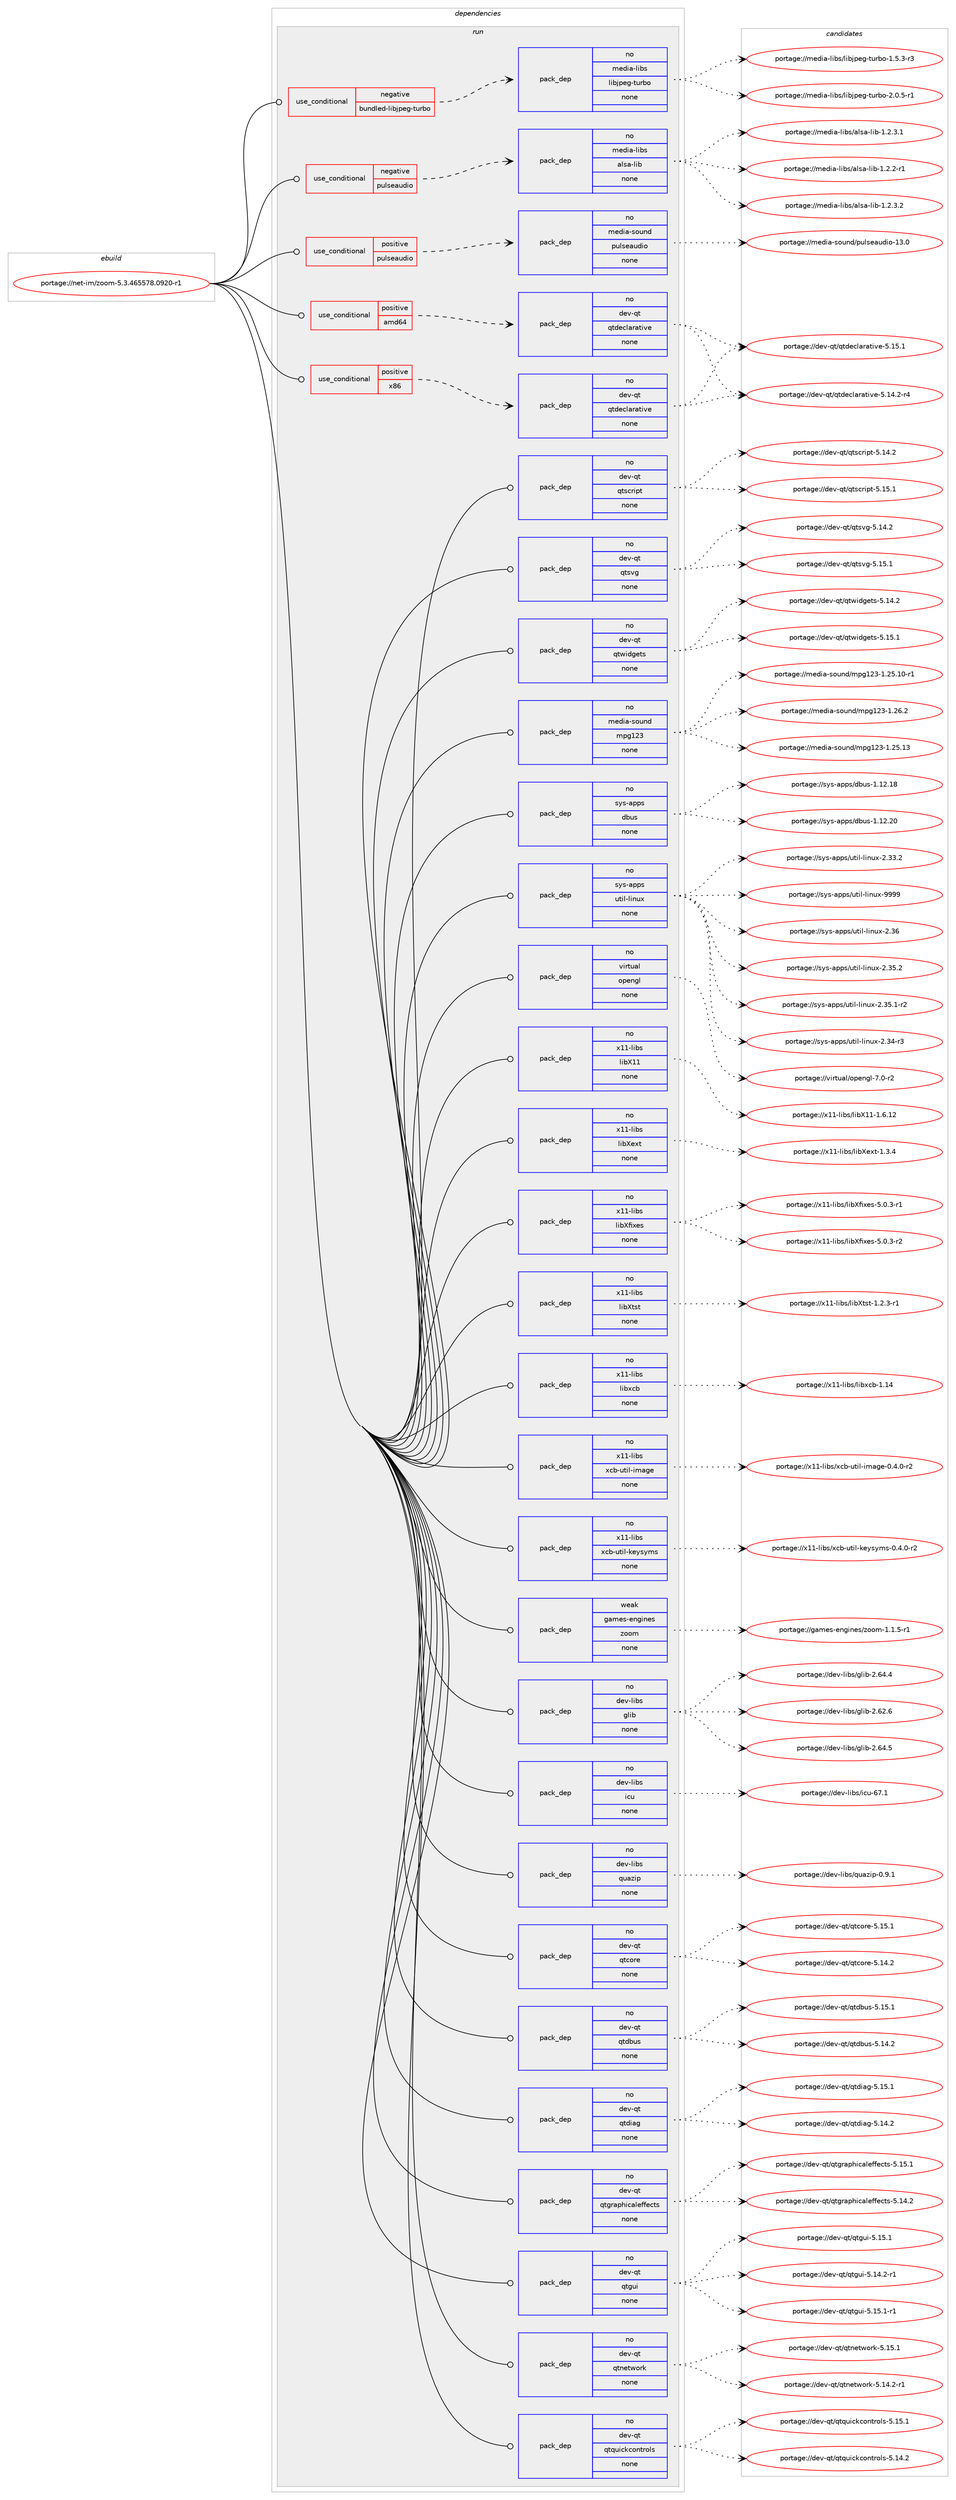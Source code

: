digraph prolog {

# *************
# Graph options
# *************

newrank=true;
concentrate=true;
compound=true;
graph [rankdir=LR,fontname=Helvetica,fontsize=10,ranksep=1.5];#, ranksep=2.5, nodesep=0.2];
edge  [arrowhead=vee];
node  [fontname=Helvetica,fontsize=10];

# **********
# The ebuild
# **********

subgraph cluster_leftcol {
color=gray;
rank=same;
label=<<i>ebuild</i>>;
id [label="portage://net-im/zoom-5.3.465578.0920-r1", color=red, width=4, href="../net-im/zoom-5.3.465578.0920-r1.svg"];
}

# ****************
# The dependencies
# ****************

subgraph cluster_midcol {
color=gray;
label=<<i>dependencies</i>>;
subgraph cluster_compile {
fillcolor="#eeeeee";
style=filled;
label=<<i>compile</i>>;
}
subgraph cluster_compileandrun {
fillcolor="#eeeeee";
style=filled;
label=<<i>compile and run</i>>;
}
subgraph cluster_run {
fillcolor="#eeeeee";
style=filled;
label=<<i>run</i>>;
subgraph cond663 {
dependency3892 [label=<<TABLE BORDER="0" CELLBORDER="1" CELLSPACING="0" CELLPADDING="4"><TR><TD ROWSPAN="3" CELLPADDING="10">use_conditional</TD></TR><TR><TD>negative</TD></TR><TR><TD>bundled-libjpeg-turbo</TD></TR></TABLE>>, shape=none, color=red];
subgraph pack3180 {
dependency3893 [label=<<TABLE BORDER="0" CELLBORDER="1" CELLSPACING="0" CELLPADDING="4" WIDTH="220"><TR><TD ROWSPAN="6" CELLPADDING="30">pack_dep</TD></TR><TR><TD WIDTH="110">no</TD></TR><TR><TD>media-libs</TD></TR><TR><TD>libjpeg-turbo</TD></TR><TR><TD>none</TD></TR><TR><TD></TD></TR></TABLE>>, shape=none, color=blue];
}
dependency3892:e -> dependency3893:w [weight=20,style="dashed",arrowhead="vee"];
}
id:e -> dependency3892:w [weight=20,style="solid",arrowhead="odot"];
subgraph cond664 {
dependency3894 [label=<<TABLE BORDER="0" CELLBORDER="1" CELLSPACING="0" CELLPADDING="4"><TR><TD ROWSPAN="3" CELLPADDING="10">use_conditional</TD></TR><TR><TD>negative</TD></TR><TR><TD>pulseaudio</TD></TR></TABLE>>, shape=none, color=red];
subgraph pack3181 {
dependency3895 [label=<<TABLE BORDER="0" CELLBORDER="1" CELLSPACING="0" CELLPADDING="4" WIDTH="220"><TR><TD ROWSPAN="6" CELLPADDING="30">pack_dep</TD></TR><TR><TD WIDTH="110">no</TD></TR><TR><TD>media-libs</TD></TR><TR><TD>alsa-lib</TD></TR><TR><TD>none</TD></TR><TR><TD></TD></TR></TABLE>>, shape=none, color=blue];
}
dependency3894:e -> dependency3895:w [weight=20,style="dashed",arrowhead="vee"];
}
id:e -> dependency3894:w [weight=20,style="solid",arrowhead="odot"];
subgraph cond665 {
dependency3896 [label=<<TABLE BORDER="0" CELLBORDER="1" CELLSPACING="0" CELLPADDING="4"><TR><TD ROWSPAN="3" CELLPADDING="10">use_conditional</TD></TR><TR><TD>positive</TD></TR><TR><TD>amd64</TD></TR></TABLE>>, shape=none, color=red];
subgraph pack3182 {
dependency3897 [label=<<TABLE BORDER="0" CELLBORDER="1" CELLSPACING="0" CELLPADDING="4" WIDTH="220"><TR><TD ROWSPAN="6" CELLPADDING="30">pack_dep</TD></TR><TR><TD WIDTH="110">no</TD></TR><TR><TD>dev-qt</TD></TR><TR><TD>qtdeclarative</TD></TR><TR><TD>none</TD></TR><TR><TD></TD></TR></TABLE>>, shape=none, color=blue];
}
dependency3896:e -> dependency3897:w [weight=20,style="dashed",arrowhead="vee"];
}
id:e -> dependency3896:w [weight=20,style="solid",arrowhead="odot"];
subgraph cond666 {
dependency3898 [label=<<TABLE BORDER="0" CELLBORDER="1" CELLSPACING="0" CELLPADDING="4"><TR><TD ROWSPAN="3" CELLPADDING="10">use_conditional</TD></TR><TR><TD>positive</TD></TR><TR><TD>pulseaudio</TD></TR></TABLE>>, shape=none, color=red];
subgraph pack3183 {
dependency3899 [label=<<TABLE BORDER="0" CELLBORDER="1" CELLSPACING="0" CELLPADDING="4" WIDTH="220"><TR><TD ROWSPAN="6" CELLPADDING="30">pack_dep</TD></TR><TR><TD WIDTH="110">no</TD></TR><TR><TD>media-sound</TD></TR><TR><TD>pulseaudio</TD></TR><TR><TD>none</TD></TR><TR><TD></TD></TR></TABLE>>, shape=none, color=blue];
}
dependency3898:e -> dependency3899:w [weight=20,style="dashed",arrowhead="vee"];
}
id:e -> dependency3898:w [weight=20,style="solid",arrowhead="odot"];
subgraph cond667 {
dependency3900 [label=<<TABLE BORDER="0" CELLBORDER="1" CELLSPACING="0" CELLPADDING="4"><TR><TD ROWSPAN="3" CELLPADDING="10">use_conditional</TD></TR><TR><TD>positive</TD></TR><TR><TD>x86</TD></TR></TABLE>>, shape=none, color=red];
subgraph pack3184 {
dependency3901 [label=<<TABLE BORDER="0" CELLBORDER="1" CELLSPACING="0" CELLPADDING="4" WIDTH="220"><TR><TD ROWSPAN="6" CELLPADDING="30">pack_dep</TD></TR><TR><TD WIDTH="110">no</TD></TR><TR><TD>dev-qt</TD></TR><TR><TD>qtdeclarative</TD></TR><TR><TD>none</TD></TR><TR><TD></TD></TR></TABLE>>, shape=none, color=blue];
}
dependency3900:e -> dependency3901:w [weight=20,style="dashed",arrowhead="vee"];
}
id:e -> dependency3900:w [weight=20,style="solid",arrowhead="odot"];
subgraph pack3185 {
dependency3902 [label=<<TABLE BORDER="0" CELLBORDER="1" CELLSPACING="0" CELLPADDING="4" WIDTH="220"><TR><TD ROWSPAN="6" CELLPADDING="30">pack_dep</TD></TR><TR><TD WIDTH="110">no</TD></TR><TR><TD>dev-libs</TD></TR><TR><TD>glib</TD></TR><TR><TD>none</TD></TR><TR><TD></TD></TR></TABLE>>, shape=none, color=blue];
}
id:e -> dependency3902:w [weight=20,style="solid",arrowhead="odot"];
subgraph pack3186 {
dependency3903 [label=<<TABLE BORDER="0" CELLBORDER="1" CELLSPACING="0" CELLPADDING="4" WIDTH="220"><TR><TD ROWSPAN="6" CELLPADDING="30">pack_dep</TD></TR><TR><TD WIDTH="110">no</TD></TR><TR><TD>dev-libs</TD></TR><TR><TD>icu</TD></TR><TR><TD>none</TD></TR><TR><TD></TD></TR></TABLE>>, shape=none, color=blue];
}
id:e -> dependency3903:w [weight=20,style="solid",arrowhead="odot"];
subgraph pack3187 {
dependency3904 [label=<<TABLE BORDER="0" CELLBORDER="1" CELLSPACING="0" CELLPADDING="4" WIDTH="220"><TR><TD ROWSPAN="6" CELLPADDING="30">pack_dep</TD></TR><TR><TD WIDTH="110">no</TD></TR><TR><TD>dev-libs</TD></TR><TR><TD>quazip</TD></TR><TR><TD>none</TD></TR><TR><TD></TD></TR></TABLE>>, shape=none, color=blue];
}
id:e -> dependency3904:w [weight=20,style="solid",arrowhead="odot"];
subgraph pack3188 {
dependency3905 [label=<<TABLE BORDER="0" CELLBORDER="1" CELLSPACING="0" CELLPADDING="4" WIDTH="220"><TR><TD ROWSPAN="6" CELLPADDING="30">pack_dep</TD></TR><TR><TD WIDTH="110">no</TD></TR><TR><TD>dev-qt</TD></TR><TR><TD>qtcore</TD></TR><TR><TD>none</TD></TR><TR><TD></TD></TR></TABLE>>, shape=none, color=blue];
}
id:e -> dependency3905:w [weight=20,style="solid",arrowhead="odot"];
subgraph pack3189 {
dependency3906 [label=<<TABLE BORDER="0" CELLBORDER="1" CELLSPACING="0" CELLPADDING="4" WIDTH="220"><TR><TD ROWSPAN="6" CELLPADDING="30">pack_dep</TD></TR><TR><TD WIDTH="110">no</TD></TR><TR><TD>dev-qt</TD></TR><TR><TD>qtdbus</TD></TR><TR><TD>none</TD></TR><TR><TD></TD></TR></TABLE>>, shape=none, color=blue];
}
id:e -> dependency3906:w [weight=20,style="solid",arrowhead="odot"];
subgraph pack3190 {
dependency3907 [label=<<TABLE BORDER="0" CELLBORDER="1" CELLSPACING="0" CELLPADDING="4" WIDTH="220"><TR><TD ROWSPAN="6" CELLPADDING="30">pack_dep</TD></TR><TR><TD WIDTH="110">no</TD></TR><TR><TD>dev-qt</TD></TR><TR><TD>qtdiag</TD></TR><TR><TD>none</TD></TR><TR><TD></TD></TR></TABLE>>, shape=none, color=blue];
}
id:e -> dependency3907:w [weight=20,style="solid",arrowhead="odot"];
subgraph pack3191 {
dependency3908 [label=<<TABLE BORDER="0" CELLBORDER="1" CELLSPACING="0" CELLPADDING="4" WIDTH="220"><TR><TD ROWSPAN="6" CELLPADDING="30">pack_dep</TD></TR><TR><TD WIDTH="110">no</TD></TR><TR><TD>dev-qt</TD></TR><TR><TD>qtgraphicaleffects</TD></TR><TR><TD>none</TD></TR><TR><TD></TD></TR></TABLE>>, shape=none, color=blue];
}
id:e -> dependency3908:w [weight=20,style="solid",arrowhead="odot"];
subgraph pack3192 {
dependency3909 [label=<<TABLE BORDER="0" CELLBORDER="1" CELLSPACING="0" CELLPADDING="4" WIDTH="220"><TR><TD ROWSPAN="6" CELLPADDING="30">pack_dep</TD></TR><TR><TD WIDTH="110">no</TD></TR><TR><TD>dev-qt</TD></TR><TR><TD>qtgui</TD></TR><TR><TD>none</TD></TR><TR><TD></TD></TR></TABLE>>, shape=none, color=blue];
}
id:e -> dependency3909:w [weight=20,style="solid",arrowhead="odot"];
subgraph pack3193 {
dependency3910 [label=<<TABLE BORDER="0" CELLBORDER="1" CELLSPACING="0" CELLPADDING="4" WIDTH="220"><TR><TD ROWSPAN="6" CELLPADDING="30">pack_dep</TD></TR><TR><TD WIDTH="110">no</TD></TR><TR><TD>dev-qt</TD></TR><TR><TD>qtnetwork</TD></TR><TR><TD>none</TD></TR><TR><TD></TD></TR></TABLE>>, shape=none, color=blue];
}
id:e -> dependency3910:w [weight=20,style="solid",arrowhead="odot"];
subgraph pack3194 {
dependency3911 [label=<<TABLE BORDER="0" CELLBORDER="1" CELLSPACING="0" CELLPADDING="4" WIDTH="220"><TR><TD ROWSPAN="6" CELLPADDING="30">pack_dep</TD></TR><TR><TD WIDTH="110">no</TD></TR><TR><TD>dev-qt</TD></TR><TR><TD>qtquickcontrols</TD></TR><TR><TD>none</TD></TR><TR><TD></TD></TR></TABLE>>, shape=none, color=blue];
}
id:e -> dependency3911:w [weight=20,style="solid",arrowhead="odot"];
subgraph pack3195 {
dependency3912 [label=<<TABLE BORDER="0" CELLBORDER="1" CELLSPACING="0" CELLPADDING="4" WIDTH="220"><TR><TD ROWSPAN="6" CELLPADDING="30">pack_dep</TD></TR><TR><TD WIDTH="110">no</TD></TR><TR><TD>dev-qt</TD></TR><TR><TD>qtscript</TD></TR><TR><TD>none</TD></TR><TR><TD></TD></TR></TABLE>>, shape=none, color=blue];
}
id:e -> dependency3912:w [weight=20,style="solid",arrowhead="odot"];
subgraph pack3196 {
dependency3913 [label=<<TABLE BORDER="0" CELLBORDER="1" CELLSPACING="0" CELLPADDING="4" WIDTH="220"><TR><TD ROWSPAN="6" CELLPADDING="30">pack_dep</TD></TR><TR><TD WIDTH="110">no</TD></TR><TR><TD>dev-qt</TD></TR><TR><TD>qtsvg</TD></TR><TR><TD>none</TD></TR><TR><TD></TD></TR></TABLE>>, shape=none, color=blue];
}
id:e -> dependency3913:w [weight=20,style="solid",arrowhead="odot"];
subgraph pack3197 {
dependency3914 [label=<<TABLE BORDER="0" CELLBORDER="1" CELLSPACING="0" CELLPADDING="4" WIDTH="220"><TR><TD ROWSPAN="6" CELLPADDING="30">pack_dep</TD></TR><TR><TD WIDTH="110">no</TD></TR><TR><TD>dev-qt</TD></TR><TR><TD>qtwidgets</TD></TR><TR><TD>none</TD></TR><TR><TD></TD></TR></TABLE>>, shape=none, color=blue];
}
id:e -> dependency3914:w [weight=20,style="solid",arrowhead="odot"];
subgraph pack3198 {
dependency3915 [label=<<TABLE BORDER="0" CELLBORDER="1" CELLSPACING="0" CELLPADDING="4" WIDTH="220"><TR><TD ROWSPAN="6" CELLPADDING="30">pack_dep</TD></TR><TR><TD WIDTH="110">no</TD></TR><TR><TD>media-sound</TD></TR><TR><TD>mpg123</TD></TR><TR><TD>none</TD></TR><TR><TD></TD></TR></TABLE>>, shape=none, color=blue];
}
id:e -> dependency3915:w [weight=20,style="solid",arrowhead="odot"];
subgraph pack3199 {
dependency3916 [label=<<TABLE BORDER="0" CELLBORDER="1" CELLSPACING="0" CELLPADDING="4" WIDTH="220"><TR><TD ROWSPAN="6" CELLPADDING="30">pack_dep</TD></TR><TR><TD WIDTH="110">no</TD></TR><TR><TD>sys-apps</TD></TR><TR><TD>dbus</TD></TR><TR><TD>none</TD></TR><TR><TD></TD></TR></TABLE>>, shape=none, color=blue];
}
id:e -> dependency3916:w [weight=20,style="solid",arrowhead="odot"];
subgraph pack3200 {
dependency3917 [label=<<TABLE BORDER="0" CELLBORDER="1" CELLSPACING="0" CELLPADDING="4" WIDTH="220"><TR><TD ROWSPAN="6" CELLPADDING="30">pack_dep</TD></TR><TR><TD WIDTH="110">no</TD></TR><TR><TD>sys-apps</TD></TR><TR><TD>util-linux</TD></TR><TR><TD>none</TD></TR><TR><TD></TD></TR></TABLE>>, shape=none, color=blue];
}
id:e -> dependency3917:w [weight=20,style="solid",arrowhead="odot"];
subgraph pack3201 {
dependency3918 [label=<<TABLE BORDER="0" CELLBORDER="1" CELLSPACING="0" CELLPADDING="4" WIDTH="220"><TR><TD ROWSPAN="6" CELLPADDING="30">pack_dep</TD></TR><TR><TD WIDTH="110">no</TD></TR><TR><TD>virtual</TD></TR><TR><TD>opengl</TD></TR><TR><TD>none</TD></TR><TR><TD></TD></TR></TABLE>>, shape=none, color=blue];
}
id:e -> dependency3918:w [weight=20,style="solid",arrowhead="odot"];
subgraph pack3202 {
dependency3919 [label=<<TABLE BORDER="0" CELLBORDER="1" CELLSPACING="0" CELLPADDING="4" WIDTH="220"><TR><TD ROWSPAN="6" CELLPADDING="30">pack_dep</TD></TR><TR><TD WIDTH="110">no</TD></TR><TR><TD>x11-libs</TD></TR><TR><TD>libX11</TD></TR><TR><TD>none</TD></TR><TR><TD></TD></TR></TABLE>>, shape=none, color=blue];
}
id:e -> dependency3919:w [weight=20,style="solid",arrowhead="odot"];
subgraph pack3203 {
dependency3920 [label=<<TABLE BORDER="0" CELLBORDER="1" CELLSPACING="0" CELLPADDING="4" WIDTH="220"><TR><TD ROWSPAN="6" CELLPADDING="30">pack_dep</TD></TR><TR><TD WIDTH="110">no</TD></TR><TR><TD>x11-libs</TD></TR><TR><TD>libXext</TD></TR><TR><TD>none</TD></TR><TR><TD></TD></TR></TABLE>>, shape=none, color=blue];
}
id:e -> dependency3920:w [weight=20,style="solid",arrowhead="odot"];
subgraph pack3204 {
dependency3921 [label=<<TABLE BORDER="0" CELLBORDER="1" CELLSPACING="0" CELLPADDING="4" WIDTH="220"><TR><TD ROWSPAN="6" CELLPADDING="30">pack_dep</TD></TR><TR><TD WIDTH="110">no</TD></TR><TR><TD>x11-libs</TD></TR><TR><TD>libXfixes</TD></TR><TR><TD>none</TD></TR><TR><TD></TD></TR></TABLE>>, shape=none, color=blue];
}
id:e -> dependency3921:w [weight=20,style="solid",arrowhead="odot"];
subgraph pack3205 {
dependency3922 [label=<<TABLE BORDER="0" CELLBORDER="1" CELLSPACING="0" CELLPADDING="4" WIDTH="220"><TR><TD ROWSPAN="6" CELLPADDING="30">pack_dep</TD></TR><TR><TD WIDTH="110">no</TD></TR><TR><TD>x11-libs</TD></TR><TR><TD>libXtst</TD></TR><TR><TD>none</TD></TR><TR><TD></TD></TR></TABLE>>, shape=none, color=blue];
}
id:e -> dependency3922:w [weight=20,style="solid",arrowhead="odot"];
subgraph pack3206 {
dependency3923 [label=<<TABLE BORDER="0" CELLBORDER="1" CELLSPACING="0" CELLPADDING="4" WIDTH="220"><TR><TD ROWSPAN="6" CELLPADDING="30">pack_dep</TD></TR><TR><TD WIDTH="110">no</TD></TR><TR><TD>x11-libs</TD></TR><TR><TD>libxcb</TD></TR><TR><TD>none</TD></TR><TR><TD></TD></TR></TABLE>>, shape=none, color=blue];
}
id:e -> dependency3923:w [weight=20,style="solid",arrowhead="odot"];
subgraph pack3207 {
dependency3924 [label=<<TABLE BORDER="0" CELLBORDER="1" CELLSPACING="0" CELLPADDING="4" WIDTH="220"><TR><TD ROWSPAN="6" CELLPADDING="30">pack_dep</TD></TR><TR><TD WIDTH="110">no</TD></TR><TR><TD>x11-libs</TD></TR><TR><TD>xcb-util-image</TD></TR><TR><TD>none</TD></TR><TR><TD></TD></TR></TABLE>>, shape=none, color=blue];
}
id:e -> dependency3924:w [weight=20,style="solid",arrowhead="odot"];
subgraph pack3208 {
dependency3925 [label=<<TABLE BORDER="0" CELLBORDER="1" CELLSPACING="0" CELLPADDING="4" WIDTH="220"><TR><TD ROWSPAN="6" CELLPADDING="30">pack_dep</TD></TR><TR><TD WIDTH="110">no</TD></TR><TR><TD>x11-libs</TD></TR><TR><TD>xcb-util-keysyms</TD></TR><TR><TD>none</TD></TR><TR><TD></TD></TR></TABLE>>, shape=none, color=blue];
}
id:e -> dependency3925:w [weight=20,style="solid",arrowhead="odot"];
subgraph pack3209 {
dependency3926 [label=<<TABLE BORDER="0" CELLBORDER="1" CELLSPACING="0" CELLPADDING="4" WIDTH="220"><TR><TD ROWSPAN="6" CELLPADDING="30">pack_dep</TD></TR><TR><TD WIDTH="110">weak</TD></TR><TR><TD>games-engines</TD></TR><TR><TD>zoom</TD></TR><TR><TD>none</TD></TR><TR><TD></TD></TR></TABLE>>, shape=none, color=blue];
}
id:e -> dependency3926:w [weight=20,style="solid",arrowhead="odot"];
}
}

# **************
# The candidates
# **************

subgraph cluster_choices {
rank=same;
color=gray;
label=<<i>candidates</i>>;

subgraph choice3180 {
color=black;
nodesep=1;
choice109101100105974510810598115471081059810611210110345116117114981114550464846534511449 [label="portage://media-libs/libjpeg-turbo-2.0.5-r1", color=red, width=4,href="../media-libs/libjpeg-turbo-2.0.5-r1.svg"];
choice109101100105974510810598115471081059810611210110345116117114981114549465346514511451 [label="portage://media-libs/libjpeg-turbo-1.5.3-r3", color=red, width=4,href="../media-libs/libjpeg-turbo-1.5.3-r3.svg"];
dependency3893:e -> choice109101100105974510810598115471081059810611210110345116117114981114550464846534511449:w [style=dotted,weight="100"];
dependency3893:e -> choice109101100105974510810598115471081059810611210110345116117114981114549465346514511451:w [style=dotted,weight="100"];
}
subgraph choice3181 {
color=black;
nodesep=1;
choice10910110010597451081059811547971081159745108105984549465046514650 [label="portage://media-libs/alsa-lib-1.2.3.2", color=red, width=4,href="../media-libs/alsa-lib-1.2.3.2.svg"];
choice10910110010597451081059811547971081159745108105984549465046514649 [label="portage://media-libs/alsa-lib-1.2.3.1", color=red, width=4,href="../media-libs/alsa-lib-1.2.3.1.svg"];
choice10910110010597451081059811547971081159745108105984549465046504511449 [label="portage://media-libs/alsa-lib-1.2.2-r1", color=red, width=4,href="../media-libs/alsa-lib-1.2.2-r1.svg"];
dependency3895:e -> choice10910110010597451081059811547971081159745108105984549465046514650:w [style=dotted,weight="100"];
dependency3895:e -> choice10910110010597451081059811547971081159745108105984549465046514649:w [style=dotted,weight="100"];
dependency3895:e -> choice10910110010597451081059811547971081159745108105984549465046504511449:w [style=dotted,weight="100"];
}
subgraph choice3182 {
color=black;
nodesep=1;
choice100101118451131164711311610010199108971149711610511810145534649534649 [label="portage://dev-qt/qtdeclarative-5.15.1", color=red, width=4,href="../dev-qt/qtdeclarative-5.15.1.svg"];
choice1001011184511311647113116100101991089711497116105118101455346495246504511452 [label="portage://dev-qt/qtdeclarative-5.14.2-r4", color=red, width=4,href="../dev-qt/qtdeclarative-5.14.2-r4.svg"];
dependency3897:e -> choice100101118451131164711311610010199108971149711610511810145534649534649:w [style=dotted,weight="100"];
dependency3897:e -> choice1001011184511311647113116100101991089711497116105118101455346495246504511452:w [style=dotted,weight="100"];
}
subgraph choice3183 {
color=black;
nodesep=1;
choice109101100105974511511111711010047112117108115101971171001051114549514648 [label="portage://media-sound/pulseaudio-13.0", color=red, width=4,href="../media-sound/pulseaudio-13.0.svg"];
dependency3899:e -> choice109101100105974511511111711010047112117108115101971171001051114549514648:w [style=dotted,weight="100"];
}
subgraph choice3184 {
color=black;
nodesep=1;
choice100101118451131164711311610010199108971149711610511810145534649534649 [label="portage://dev-qt/qtdeclarative-5.15.1", color=red, width=4,href="../dev-qt/qtdeclarative-5.15.1.svg"];
choice1001011184511311647113116100101991089711497116105118101455346495246504511452 [label="portage://dev-qt/qtdeclarative-5.14.2-r4", color=red, width=4,href="../dev-qt/qtdeclarative-5.14.2-r4.svg"];
dependency3901:e -> choice100101118451131164711311610010199108971149711610511810145534649534649:w [style=dotted,weight="100"];
dependency3901:e -> choice1001011184511311647113116100101991089711497116105118101455346495246504511452:w [style=dotted,weight="100"];
}
subgraph choice3185 {
color=black;
nodesep=1;
choice1001011184510810598115471031081059845504654524653 [label="portage://dev-libs/glib-2.64.5", color=red, width=4,href="../dev-libs/glib-2.64.5.svg"];
choice1001011184510810598115471031081059845504654524652 [label="portage://dev-libs/glib-2.64.4", color=red, width=4,href="../dev-libs/glib-2.64.4.svg"];
choice1001011184510810598115471031081059845504654504654 [label="portage://dev-libs/glib-2.62.6", color=red, width=4,href="../dev-libs/glib-2.62.6.svg"];
dependency3902:e -> choice1001011184510810598115471031081059845504654524653:w [style=dotted,weight="100"];
dependency3902:e -> choice1001011184510810598115471031081059845504654524652:w [style=dotted,weight="100"];
dependency3902:e -> choice1001011184510810598115471031081059845504654504654:w [style=dotted,weight="100"];
}
subgraph choice3186 {
color=black;
nodesep=1;
choice100101118451081059811547105991174554554649 [label="portage://dev-libs/icu-67.1", color=red, width=4,href="../dev-libs/icu-67.1.svg"];
dependency3903:e -> choice100101118451081059811547105991174554554649:w [style=dotted,weight="100"];
}
subgraph choice3187 {
color=black;
nodesep=1;
choice10010111845108105981154711311797122105112454846574649 [label="portage://dev-libs/quazip-0.9.1", color=red, width=4,href="../dev-libs/quazip-0.9.1.svg"];
dependency3904:e -> choice10010111845108105981154711311797122105112454846574649:w [style=dotted,weight="100"];
}
subgraph choice3188 {
color=black;
nodesep=1;
choice10010111845113116471131169911111410145534649534649 [label="portage://dev-qt/qtcore-5.15.1", color=red, width=4,href="../dev-qt/qtcore-5.15.1.svg"];
choice10010111845113116471131169911111410145534649524650 [label="portage://dev-qt/qtcore-5.14.2", color=red, width=4,href="../dev-qt/qtcore-5.14.2.svg"];
dependency3905:e -> choice10010111845113116471131169911111410145534649534649:w [style=dotted,weight="100"];
dependency3905:e -> choice10010111845113116471131169911111410145534649524650:w [style=dotted,weight="100"];
}
subgraph choice3189 {
color=black;
nodesep=1;
choice10010111845113116471131161009811711545534649534649 [label="portage://dev-qt/qtdbus-5.15.1", color=red, width=4,href="../dev-qt/qtdbus-5.15.1.svg"];
choice10010111845113116471131161009811711545534649524650 [label="portage://dev-qt/qtdbus-5.14.2", color=red, width=4,href="../dev-qt/qtdbus-5.14.2.svg"];
dependency3906:e -> choice10010111845113116471131161009811711545534649534649:w [style=dotted,weight="100"];
dependency3906:e -> choice10010111845113116471131161009811711545534649524650:w [style=dotted,weight="100"];
}
subgraph choice3190 {
color=black;
nodesep=1;
choice10010111845113116471131161001059710345534649534649 [label="portage://dev-qt/qtdiag-5.15.1", color=red, width=4,href="../dev-qt/qtdiag-5.15.1.svg"];
choice10010111845113116471131161001059710345534649524650 [label="portage://dev-qt/qtdiag-5.14.2", color=red, width=4,href="../dev-qt/qtdiag-5.14.2.svg"];
dependency3907:e -> choice10010111845113116471131161001059710345534649534649:w [style=dotted,weight="100"];
dependency3907:e -> choice10010111845113116471131161001059710345534649524650:w [style=dotted,weight="100"];
}
subgraph choice3191 {
color=black;
nodesep=1;
choice10010111845113116471131161031149711210410599971081011021021019911611545534649534649 [label="portage://dev-qt/qtgraphicaleffects-5.15.1", color=red, width=4,href="../dev-qt/qtgraphicaleffects-5.15.1.svg"];
choice10010111845113116471131161031149711210410599971081011021021019911611545534649524650 [label="portage://dev-qt/qtgraphicaleffects-5.14.2", color=red, width=4,href="../dev-qt/qtgraphicaleffects-5.14.2.svg"];
dependency3908:e -> choice10010111845113116471131161031149711210410599971081011021021019911611545534649534649:w [style=dotted,weight="100"];
dependency3908:e -> choice10010111845113116471131161031149711210410599971081011021021019911611545534649524650:w [style=dotted,weight="100"];
}
subgraph choice3192 {
color=black;
nodesep=1;
choice1001011184511311647113116103117105455346495346494511449 [label="portage://dev-qt/qtgui-5.15.1-r1", color=red, width=4,href="../dev-qt/qtgui-5.15.1-r1.svg"];
choice100101118451131164711311610311710545534649534649 [label="portage://dev-qt/qtgui-5.15.1", color=red, width=4,href="../dev-qt/qtgui-5.15.1.svg"];
choice1001011184511311647113116103117105455346495246504511449 [label="portage://dev-qt/qtgui-5.14.2-r1", color=red, width=4,href="../dev-qt/qtgui-5.14.2-r1.svg"];
dependency3909:e -> choice1001011184511311647113116103117105455346495346494511449:w [style=dotted,weight="100"];
dependency3909:e -> choice100101118451131164711311610311710545534649534649:w [style=dotted,weight="100"];
dependency3909:e -> choice1001011184511311647113116103117105455346495246504511449:w [style=dotted,weight="100"];
}
subgraph choice3193 {
color=black;
nodesep=1;
choice100101118451131164711311611010111611911111410745534649534649 [label="portage://dev-qt/qtnetwork-5.15.1", color=red, width=4,href="../dev-qt/qtnetwork-5.15.1.svg"];
choice1001011184511311647113116110101116119111114107455346495246504511449 [label="portage://dev-qt/qtnetwork-5.14.2-r1", color=red, width=4,href="../dev-qt/qtnetwork-5.14.2-r1.svg"];
dependency3910:e -> choice100101118451131164711311611010111611911111410745534649534649:w [style=dotted,weight="100"];
dependency3910:e -> choice1001011184511311647113116110101116119111114107455346495246504511449:w [style=dotted,weight="100"];
}
subgraph choice3194 {
color=black;
nodesep=1;
choice1001011184511311647113116113117105991079911111011611411110811545534649534649 [label="portage://dev-qt/qtquickcontrols-5.15.1", color=red, width=4,href="../dev-qt/qtquickcontrols-5.15.1.svg"];
choice1001011184511311647113116113117105991079911111011611411110811545534649524650 [label="portage://dev-qt/qtquickcontrols-5.14.2", color=red, width=4,href="../dev-qt/qtquickcontrols-5.14.2.svg"];
dependency3911:e -> choice1001011184511311647113116113117105991079911111011611411110811545534649534649:w [style=dotted,weight="100"];
dependency3911:e -> choice1001011184511311647113116113117105991079911111011611411110811545534649524650:w [style=dotted,weight="100"];
}
subgraph choice3195 {
color=black;
nodesep=1;
choice10010111845113116471131161159911410511211645534649534649 [label="portage://dev-qt/qtscript-5.15.1", color=red, width=4,href="../dev-qt/qtscript-5.15.1.svg"];
choice10010111845113116471131161159911410511211645534649524650 [label="portage://dev-qt/qtscript-5.14.2", color=red, width=4,href="../dev-qt/qtscript-5.14.2.svg"];
dependency3912:e -> choice10010111845113116471131161159911410511211645534649534649:w [style=dotted,weight="100"];
dependency3912:e -> choice10010111845113116471131161159911410511211645534649524650:w [style=dotted,weight="100"];
}
subgraph choice3196 {
color=black;
nodesep=1;
choice100101118451131164711311611511810345534649534649 [label="portage://dev-qt/qtsvg-5.15.1", color=red, width=4,href="../dev-qt/qtsvg-5.15.1.svg"];
choice100101118451131164711311611511810345534649524650 [label="portage://dev-qt/qtsvg-5.14.2", color=red, width=4,href="../dev-qt/qtsvg-5.14.2.svg"];
dependency3913:e -> choice100101118451131164711311611511810345534649534649:w [style=dotted,weight="100"];
dependency3913:e -> choice100101118451131164711311611511810345534649524650:w [style=dotted,weight="100"];
}
subgraph choice3197 {
color=black;
nodesep=1;
choice100101118451131164711311611910510010310111611545534649534649 [label="portage://dev-qt/qtwidgets-5.15.1", color=red, width=4,href="../dev-qt/qtwidgets-5.15.1.svg"];
choice100101118451131164711311611910510010310111611545534649524650 [label="portage://dev-qt/qtwidgets-5.14.2", color=red, width=4,href="../dev-qt/qtwidgets-5.14.2.svg"];
dependency3914:e -> choice100101118451131164711311611910510010310111611545534649534649:w [style=dotted,weight="100"];
dependency3914:e -> choice100101118451131164711311611910510010310111611545534649524650:w [style=dotted,weight="100"];
}
subgraph choice3198 {
color=black;
nodesep=1;
choice10910110010597451151111171101004710911210349505145494650544650 [label="portage://media-sound/mpg123-1.26.2", color=red, width=4,href="../media-sound/mpg123-1.26.2.svg"];
choice1091011001059745115111117110100471091121034950514549465053464951 [label="portage://media-sound/mpg123-1.25.13", color=red, width=4,href="../media-sound/mpg123-1.25.13.svg"];
choice10910110010597451151111171101004710911210349505145494650534649484511449 [label="portage://media-sound/mpg123-1.25.10-r1", color=red, width=4,href="../media-sound/mpg123-1.25.10-r1.svg"];
dependency3915:e -> choice10910110010597451151111171101004710911210349505145494650544650:w [style=dotted,weight="100"];
dependency3915:e -> choice1091011001059745115111117110100471091121034950514549465053464951:w [style=dotted,weight="100"];
dependency3915:e -> choice10910110010597451151111171101004710911210349505145494650534649484511449:w [style=dotted,weight="100"];
}
subgraph choice3199 {
color=black;
nodesep=1;
choice115121115459711211211547100981171154549464950465048 [label="portage://sys-apps/dbus-1.12.20", color=red, width=4,href="../sys-apps/dbus-1.12.20.svg"];
choice115121115459711211211547100981171154549464950464956 [label="portage://sys-apps/dbus-1.12.18", color=red, width=4,href="../sys-apps/dbus-1.12.18.svg"];
dependency3916:e -> choice115121115459711211211547100981171154549464950465048:w [style=dotted,weight="100"];
dependency3916:e -> choice115121115459711211211547100981171154549464950464956:w [style=dotted,weight="100"];
}
subgraph choice3200 {
color=black;
nodesep=1;
choice115121115459711211211547117116105108451081051101171204557575757 [label="portage://sys-apps/util-linux-9999", color=red, width=4,href="../sys-apps/util-linux-9999.svg"];
choice115121115459711211211547117116105108451081051101171204550465154 [label="portage://sys-apps/util-linux-2.36", color=red, width=4,href="../sys-apps/util-linux-2.36.svg"];
choice1151211154597112112115471171161051084510810511011712045504651534650 [label="portage://sys-apps/util-linux-2.35.2", color=red, width=4,href="../sys-apps/util-linux-2.35.2.svg"];
choice11512111545971121121154711711610510845108105110117120455046515346494511450 [label="portage://sys-apps/util-linux-2.35.1-r2", color=red, width=4,href="../sys-apps/util-linux-2.35.1-r2.svg"];
choice1151211154597112112115471171161051084510810511011712045504651524511451 [label="portage://sys-apps/util-linux-2.34-r3", color=red, width=4,href="../sys-apps/util-linux-2.34-r3.svg"];
choice1151211154597112112115471171161051084510810511011712045504651514650 [label="portage://sys-apps/util-linux-2.33.2", color=red, width=4,href="../sys-apps/util-linux-2.33.2.svg"];
dependency3917:e -> choice115121115459711211211547117116105108451081051101171204557575757:w [style=dotted,weight="100"];
dependency3917:e -> choice115121115459711211211547117116105108451081051101171204550465154:w [style=dotted,weight="100"];
dependency3917:e -> choice1151211154597112112115471171161051084510810511011712045504651534650:w [style=dotted,weight="100"];
dependency3917:e -> choice11512111545971121121154711711610510845108105110117120455046515346494511450:w [style=dotted,weight="100"];
dependency3917:e -> choice1151211154597112112115471171161051084510810511011712045504651524511451:w [style=dotted,weight="100"];
dependency3917:e -> choice1151211154597112112115471171161051084510810511011712045504651514650:w [style=dotted,weight="100"];
}
subgraph choice3201 {
color=black;
nodesep=1;
choice1181051141161179710847111112101110103108455546484511450 [label="portage://virtual/opengl-7.0-r2", color=red, width=4,href="../virtual/opengl-7.0-r2.svg"];
dependency3918:e -> choice1181051141161179710847111112101110103108455546484511450:w [style=dotted,weight="100"];
}
subgraph choice3202 {
color=black;
nodesep=1;
choice12049494510810598115471081059888494945494654464950 [label="portage://x11-libs/libX11-1.6.12", color=red, width=4,href="../x11-libs/libX11-1.6.12.svg"];
dependency3919:e -> choice12049494510810598115471081059888494945494654464950:w [style=dotted,weight="100"];
}
subgraph choice3203 {
color=black;
nodesep=1;
choice12049494510810598115471081059888101120116454946514652 [label="portage://x11-libs/libXext-1.3.4", color=red, width=4,href="../x11-libs/libXext-1.3.4.svg"];
dependency3920:e -> choice12049494510810598115471081059888101120116454946514652:w [style=dotted,weight="100"];
}
subgraph choice3204 {
color=black;
nodesep=1;
choice120494945108105981154710810598881021051201011154553464846514511450 [label="portage://x11-libs/libXfixes-5.0.3-r2", color=red, width=4,href="../x11-libs/libXfixes-5.0.3-r2.svg"];
choice120494945108105981154710810598881021051201011154553464846514511449 [label="portage://x11-libs/libXfixes-5.0.3-r1", color=red, width=4,href="../x11-libs/libXfixes-5.0.3-r1.svg"];
dependency3921:e -> choice120494945108105981154710810598881021051201011154553464846514511450:w [style=dotted,weight="100"];
dependency3921:e -> choice120494945108105981154710810598881021051201011154553464846514511449:w [style=dotted,weight="100"];
}
subgraph choice3205 {
color=black;
nodesep=1;
choice120494945108105981154710810598881161151164549465046514511449 [label="portage://x11-libs/libXtst-1.2.3-r1", color=red, width=4,href="../x11-libs/libXtst-1.2.3-r1.svg"];
dependency3922:e -> choice120494945108105981154710810598881161151164549465046514511449:w [style=dotted,weight="100"];
}
subgraph choice3206 {
color=black;
nodesep=1;
choice12049494510810598115471081059812099984549464952 [label="portage://x11-libs/libxcb-1.14", color=red, width=4,href="../x11-libs/libxcb-1.14.svg"];
dependency3923:e -> choice12049494510810598115471081059812099984549464952:w [style=dotted,weight="100"];
}
subgraph choice3207 {
color=black;
nodesep=1;
choice120494945108105981154712099984511711610510845105109971031014548465246484511450 [label="portage://x11-libs/xcb-util-image-0.4.0-r2", color=red, width=4,href="../x11-libs/xcb-util-image-0.4.0-r2.svg"];
dependency3924:e -> choice120494945108105981154712099984511711610510845105109971031014548465246484511450:w [style=dotted,weight="100"];
}
subgraph choice3208 {
color=black;
nodesep=1;
choice1204949451081059811547120999845117116105108451071011211151211091154548465246484511450 [label="portage://x11-libs/xcb-util-keysyms-0.4.0-r2", color=red, width=4,href="../x11-libs/xcb-util-keysyms-0.4.0-r2.svg"];
dependency3925:e -> choice1204949451081059811547120999845117116105108451071011211151211091154548465246484511450:w [style=dotted,weight="100"];
}
subgraph choice3209 {
color=black;
nodesep=1;
choice1039710910111545101110103105110101115471221111111094549464946534511449 [label="portage://games-engines/zoom-1.1.5-r1", color=red, width=4,href="../games-engines/zoom-1.1.5-r1.svg"];
dependency3926:e -> choice1039710910111545101110103105110101115471221111111094549464946534511449:w [style=dotted,weight="100"];
}
}

}
